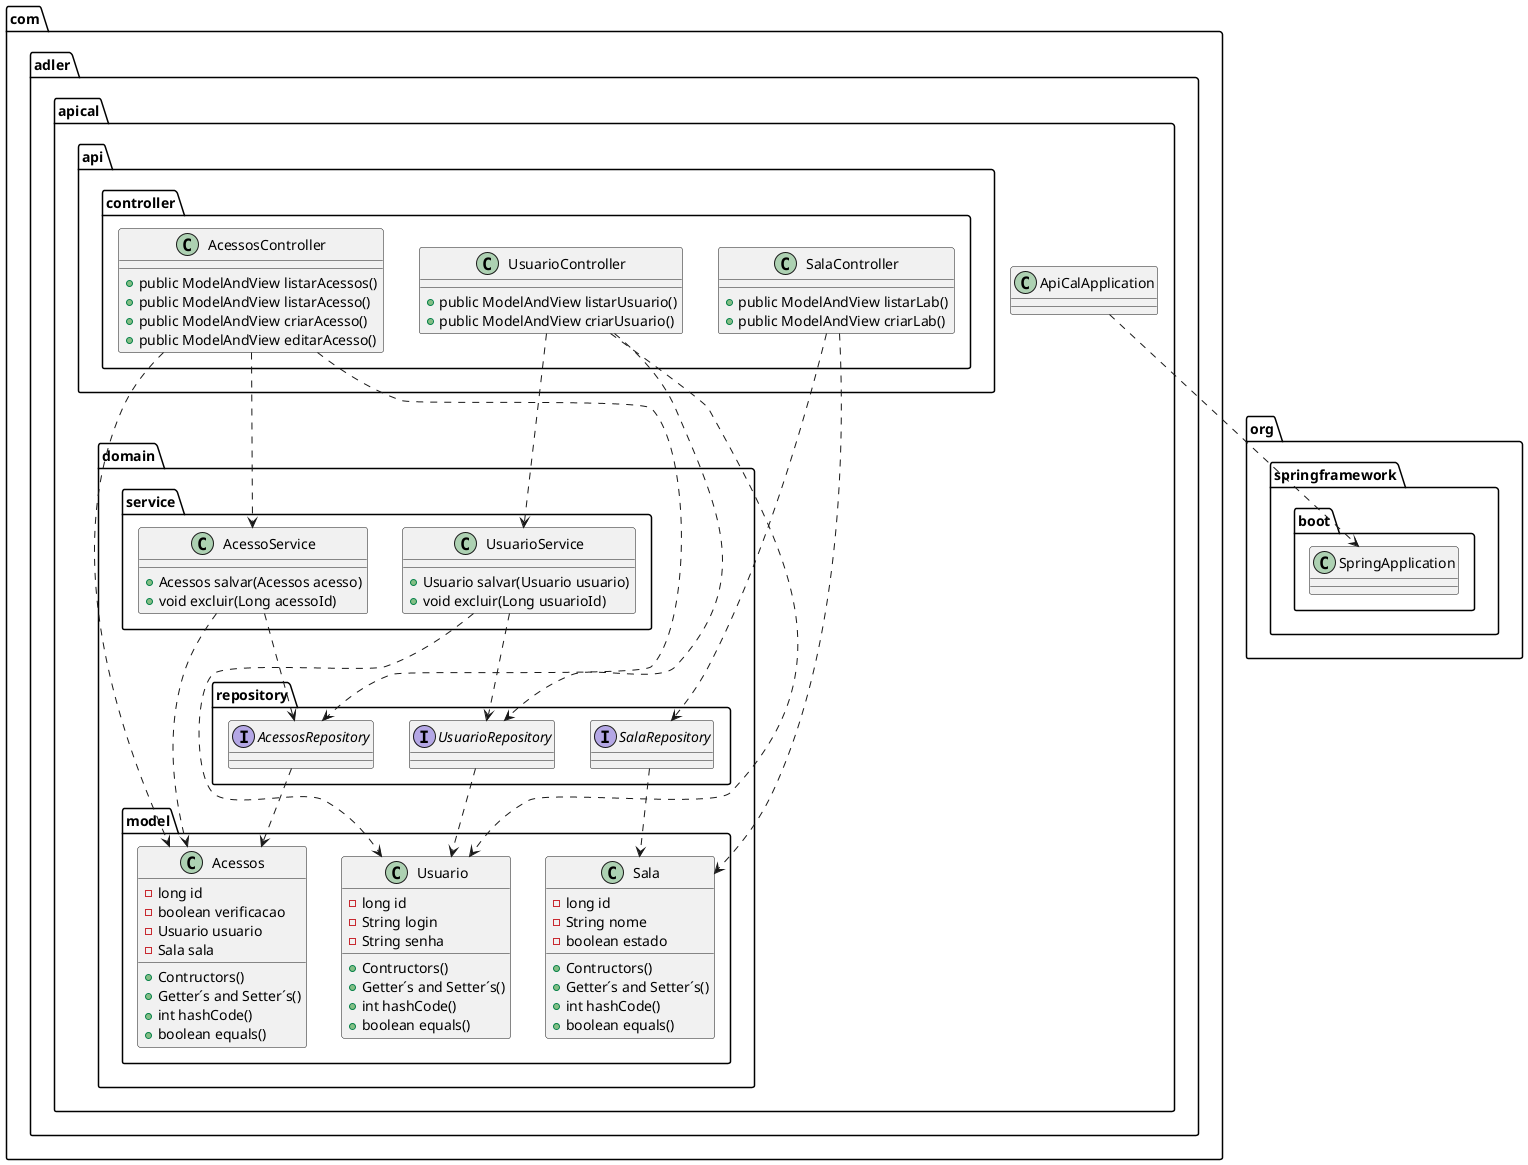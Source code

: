 @startuml
class com.adler.apical.ApiCalApplication
class com.adler.apical.api.controller.AcessosController {
    +public ModelAndView listarAcessos()
    +public ModelAndView listarAcesso()
    +public ModelAndView criarAcesso()
    +public ModelAndView editarAcesso()
}
class com.adler.apical.api.controller.SalaController {
    +public ModelAndView listarLab()
    +public ModelAndView criarLab()

}
class com.adler.apical.api.controller.UsuarioController {
    +public ModelAndView listarUsuario()
    +public ModelAndView criarUsuario()
}
class com.adler.apical.domain.model.Acessos {
    -long id
    -boolean verificacao
    -Usuario usuario
    -Sala sala

    + Contructors()
    + Getter´s and Setter´s()
    + int hashCode()
    + boolean equals()
}
class com.adler.apical.domain.model.Sala {
    -long id
    -String nome
    -boolean estado

    + Contructors()
    + Getter´s and Setter´s()
    + int hashCode()
    + boolean equals()
}
class com.adler.apical.domain.model.Usuario {
    -long id
    -String login
    -String senha

    + Contructors()
    + Getter´s and Setter´s()
    + int hashCode()
    + boolean equals()
}
class com.adler.apical.domain.service.AcessoService {
    +Acessos salvar(Acessos acesso)
    +void excluir(Long acessoId)
}
class com.adler.apical.domain.service.UsuarioService {
    +Usuario salvar(Usuario usuario)
    +void excluir(Long usuarioId)
}
class org.springframework.boot.SpringApplication
interface com.adler.apical.domain.repository.AcessosRepository
interface com.adler.apical.domain.repository.SalaRepository
interface com.adler.apical.domain.repository.UsuarioRepository
com.adler.apical.ApiCalApplication ..> org.springframework.boot.SpringApplication
com.adler.apical.api.controller.AcessosController ..> com.adler.apical.domain.model.Acessos
com.adler.apical.api.controller.AcessosController ..> com.adler.apical.domain.service.AcessoService
com.adler.apical.api.controller.AcessosController ..> com.adler.apical.domain.repository.AcessosRepository
com.adler.apical.api.controller.SalaController ..> com.adler.apical.domain.model.Sala
com.adler.apical.api.controller.SalaController ..> com.adler.apical.domain.repository.SalaRepository
com.adler.apical.api.controller.UsuarioController ..> com.adler.apical.domain.model.Usuario
com.adler.apical.api.controller.UsuarioController ..> com.adler.apical.domain.service.UsuarioService
com.adler.apical.api.controller.UsuarioController ..> com.adler.apical.domain.repository.UsuarioRepository
com.adler.apical.domain.service.AcessoService ..> com.adler.apical.domain.model.Acessos
com.adler.apical.domain.service.AcessoService ..> com.adler.apical.domain.repository.AcessosRepository
com.adler.apical.domain.service.UsuarioService ..> com.adler.apical.domain.model.Usuario
com.adler.apical.domain.service.UsuarioService ..> com.adler.apical.domain.repository.UsuarioRepository
com.adler.apical.domain.repository.AcessosRepository ..> com.adler.apical.domain.model.Acessos
com.adler.apical.domain.repository.SalaRepository ..> com.adler.apical.domain.model.Sala
com.adler.apical.domain.repository.UsuarioRepository ..> com.adler.apical.domain.model.Usuario
@enduml